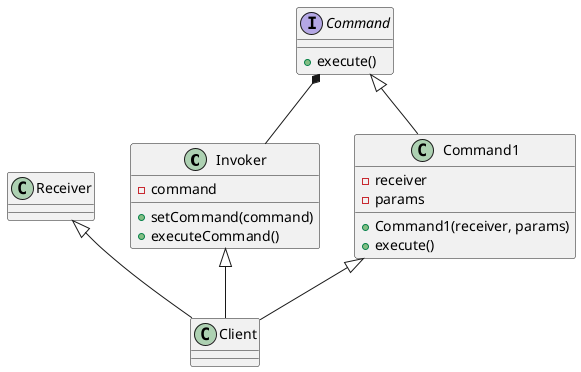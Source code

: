 @startuml
Invoker <|-- Client
Receiver <|-- Client
Command1 <|-- Client
Command <|-- Command1
Command *-- Invoker

interface Command{
    +execute()
}

class Invoker{
    -command
    +setCommand(command)
    +executeCommand()
}

class Command1 {
    -receiver
    -params
    +Command1(receiver, params)
    +execute()
}


@enduml